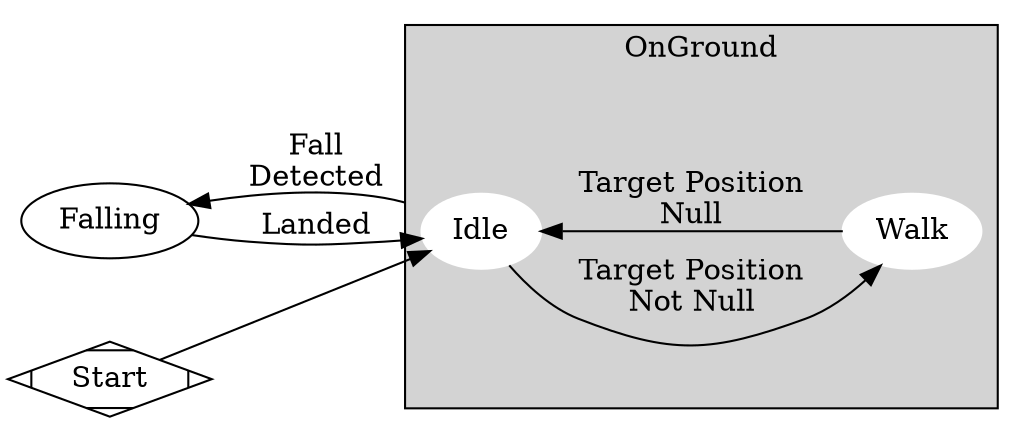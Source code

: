 // KDM - the Kinematic Driver Machine
// Flow - Graphviz Dot
// Directed Graph
digraph G {
    rankdir=LR; // Left to Right, instead of Top to Bottom
    nodesep=.55; // Ensure nodes are separated by at least .55... units?
    overlap=false; // Nodes are not allowed to overlap.
    compound=true; // Allow edges between clusters
    
    subgraph cluster0 {
        // Subgraph attributes.
        label = "OnGround";
        style="filled";
        // All Nodes in the Subgraph will have the following properties:
        node [style="filled", color="white"];
        // Idle to Walk Edge
        edge [label = "Target Position\nNot Null"];
        Idle -> Walk;
        // Walk to Idle Edge
        edge [label = "Target Position\nNull"];
        Walk -> Idle;
    }

    Start [shape=Mdiamond];

    edge [label = ""];
    Start -> Idle;
    
    edge [label = "Fall\nDetected", ltail = cluster0];
    Idle -> Falling;
    
    // Increased the weight here to allow for more label readability.
    edge [label = "Landed", weight=2.5];
    Falling -> Idle;
}
